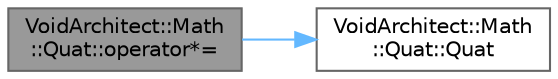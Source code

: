 digraph "VoidArchitect::Math::Quat::operator*="
{
 // LATEX_PDF_SIZE
  bgcolor="transparent";
  edge [fontname=Helvetica,fontsize=10,labelfontname=Helvetica,labelfontsize=10];
  node [fontname=Helvetica,fontsize=10,shape=box,height=0.2,width=0.4];
  rankdir="LR";
  Node1 [id="Node000001",label="VoidArchitect::Math\l::Quat::operator*=",height=0.2,width=0.4,color="gray40", fillcolor="grey60", style="filled", fontcolor="black",tooltip=" "];
  Node1 -> Node2 [id="edge1_Node000001_Node000002",color="steelblue1",style="solid",tooltip=" "];
  Node2 [id="Node000002",label="VoidArchitect::Math\l::Quat::Quat",height=0.2,width=0.4,color="grey40", fillcolor="white", style="filled",URL="$class_void_architect_1_1_math_1_1_quat.html#a1c73bacedbc2543152b295ad7fa820a0",tooltip=" "];
}
